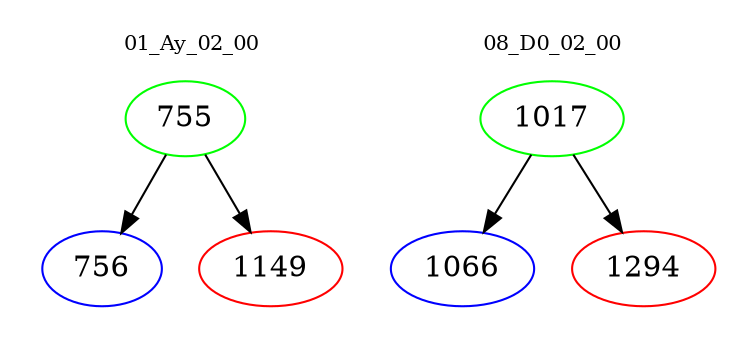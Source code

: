 digraph{
subgraph cluster_0 {
color = white
label = "01_Ay_02_00";
fontsize=10;
T0_755 [label="755", color="green"]
T0_755 -> T0_756 [color="black"]
T0_756 [label="756", color="blue"]
T0_755 -> T0_1149 [color="black"]
T0_1149 [label="1149", color="red"]
}
subgraph cluster_1 {
color = white
label = "08_D0_02_00";
fontsize=10;
T1_1017 [label="1017", color="green"]
T1_1017 -> T1_1066 [color="black"]
T1_1066 [label="1066", color="blue"]
T1_1017 -> T1_1294 [color="black"]
T1_1294 [label="1294", color="red"]
}
}
